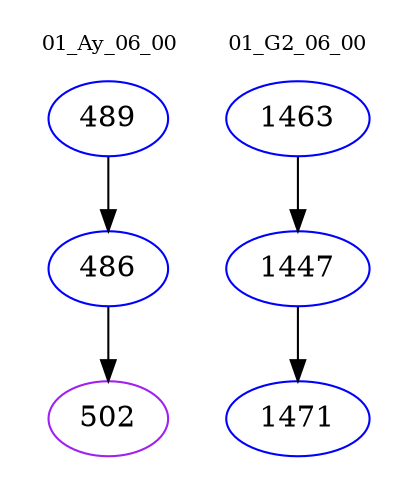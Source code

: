 digraph{
subgraph cluster_0 {
color = white
label = "01_Ay_06_00";
fontsize=10;
T0_489 [label="489", color="blue"]
T0_489 -> T0_486 [color="black"]
T0_486 [label="486", color="blue"]
T0_486 -> T0_502 [color="black"]
T0_502 [label="502", color="purple"]
}
subgraph cluster_1 {
color = white
label = "01_G2_06_00";
fontsize=10;
T1_1463 [label="1463", color="blue"]
T1_1463 -> T1_1447 [color="black"]
T1_1447 [label="1447", color="blue"]
T1_1447 -> T1_1471 [color="black"]
T1_1471 [label="1471", color="blue"]
}
}
